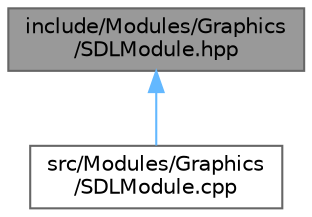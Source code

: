 digraph "include/Modules/Graphics/SDLModule.hpp"
{
 // LATEX_PDF_SIZE
  bgcolor="transparent";
  edge [fontname=Helvetica,fontsize=10,labelfontname=Helvetica,labelfontsize=10];
  node [fontname=Helvetica,fontsize=10,shape=box,height=0.2,width=0.4];
  Node1 [label="include/Modules/Graphics\l/SDLModule.hpp",height=0.2,width=0.4,color="gray40", fillcolor="grey60", style="filled", fontcolor="black",tooltip=" "];
  Node1 -> Node2 [dir="back",color="steelblue1",style="solid"];
  Node2 [label="src/Modules/Graphics\l/SDLModule.cpp",height=0.2,width=0.4,color="grey40", fillcolor="white", style="filled",URL="$SDLModule_8cpp.html",tooltip=" "];
}

